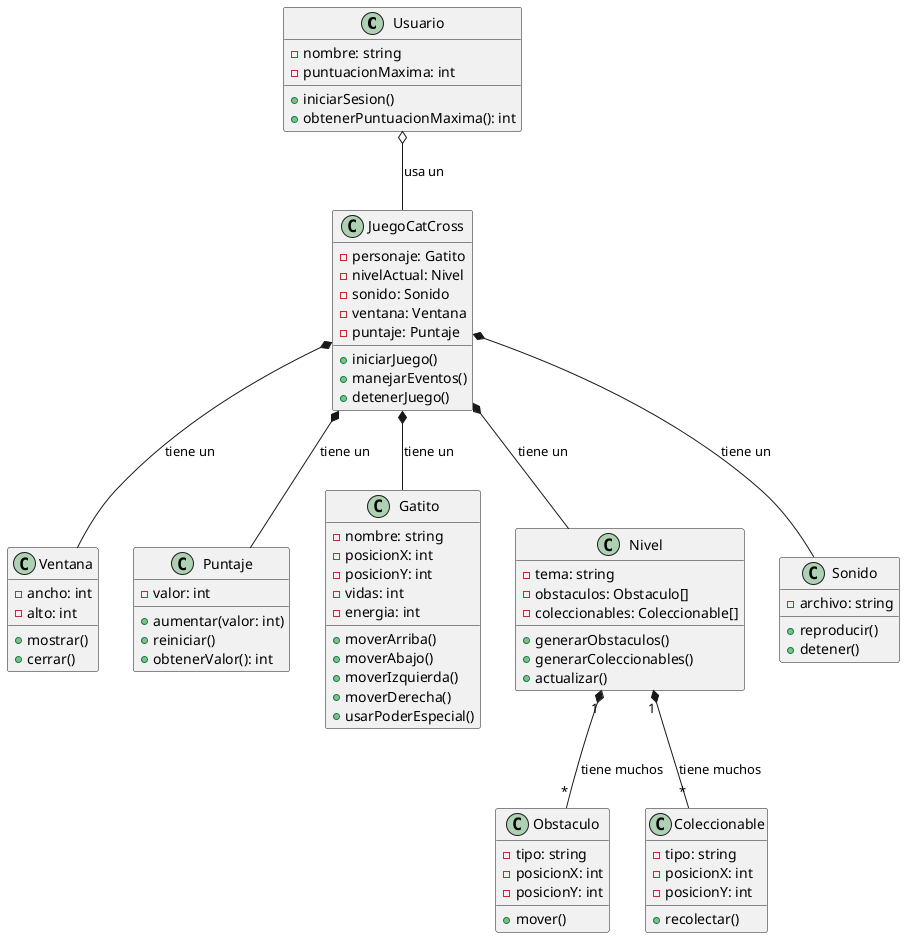 @startuml diagrama

class Usuario {
    - nombre: string
    - puntuacionMaxima: int
    + iniciarSesion()
    + obtenerPuntuacionMaxima(): int
}

class Ventana {
    - ancho: int
    - alto: int
    + mostrar()
    + cerrar()
}

class Puntaje {
    - valor: int
    + aumentar(valor: int)
    + reiniciar()
    + obtenerValor(): int
}

class JuegoCatCross {
    - personaje: Gatito
    - nivelActual: Nivel
    - sonido: Sonido
    - ventana: Ventana
    - puntaje: Puntaje
    + iniciarJuego()
    + manejarEventos()
    + detenerJuego()
}

class Gatito {
    - nombre: string
    - posicionX: int
    - posicionY: int
    - vidas: int
    - energia: int
    + moverArriba()
    + moverAbajo()
    + moverIzquierda()
    + moverDerecha()
    + usarPoderEspecial()
}

class Nivel {
    - tema: string
    - obstaculos: Obstaculo[]
    - coleccionables: Coleccionable[]
    + generarObstaculos()
    + generarColeccionables()
    + actualizar()
}

class Sonido {
    - archivo: string
    + reproducir()
    + detener()
}

class Obstaculo {
    - tipo: string
    - posicionX: int
    - posicionY: int
    + mover()
}

class Coleccionable {
    - tipo: string
    - posicionX: int
    - posicionY: int
    + recolectar()
}

JuegoCatCross *-- Gatito : tiene un
JuegoCatCross *-- Nivel : tiene un
JuegoCatCross *-- Sonido : tiene un
JuegoCatCross *-- Ventana : tiene un
JuegoCatCross *-- Puntaje : tiene un
Usuario o-- JuegoCatCross : usa un
Nivel "1" *-- "*" Obstaculo : tiene muchos
Nivel "1" *-- "*" Coleccionable : tiene muchos

@enduml